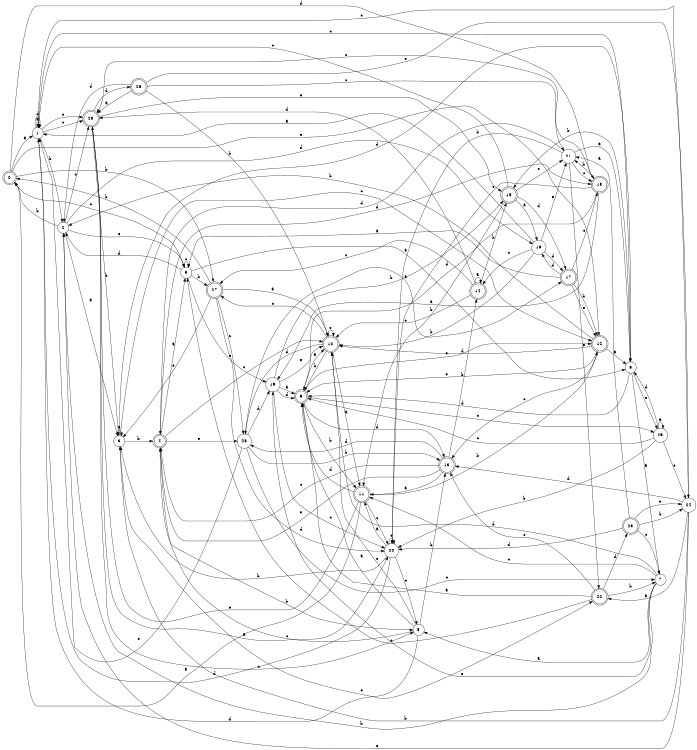 digraph n24_1 {
__start0 [label="" shape="none"];

rankdir=LR;
size="8,5";

s0 [style="rounded,filled", color="black", fillcolor="white" shape="doublecircle", label="0"];
s1 [style="filled", color="black", fillcolor="white" shape="circle", label="1"];
s2 [style="filled", color="black", fillcolor="white" shape="circle", label="2"];
s3 [style="filled", color="black", fillcolor="white" shape="circle", label="3"];
s4 [style="rounded,filled", color="black", fillcolor="white" shape="doublecircle", label="4"];
s5 [style="filled", color="black", fillcolor="white" shape="circle", label="5"];
s6 [style="filled", color="black", fillcolor="white" shape="circle", label="6"];
s7 [style="filled", color="black", fillcolor="white" shape="circle", label="7"];
s8 [style="filled", color="black", fillcolor="white" shape="circle", label="8"];
s9 [style="rounded,filled", color="black", fillcolor="white" shape="doublecircle", label="9"];
s10 [style="rounded,filled", color="black", fillcolor="white" shape="doublecircle", label="10"];
s11 [style="rounded,filled", color="black", fillcolor="white" shape="doublecircle", label="11"];
s12 [style="rounded,filled", color="black", fillcolor="white" shape="doublecircle", label="12"];
s13 [style="rounded,filled", color="black", fillcolor="white" shape="doublecircle", label="13"];
s14 [style="rounded,filled", color="black", fillcolor="white" shape="doublecircle", label="14"];
s15 [style="rounded,filled", color="black", fillcolor="white" shape="doublecircle", label="15"];
s16 [style="filled", color="black", fillcolor="white" shape="circle", label="16"];
s17 [style="rounded,filled", color="black", fillcolor="white" shape="doublecircle", label="17"];
s18 [style="rounded,filled", color="black", fillcolor="white" shape="doublecircle", label="18"];
s19 [style="filled", color="black", fillcolor="white" shape="circle", label="19"];
s20 [style="filled", color="black", fillcolor="white" shape="circle", label="20"];
s21 [style="filled", color="black", fillcolor="white" shape="circle", label="21"];
s22 [style="rounded,filled", color="black", fillcolor="white" shape="doublecircle", label="22"];
s23 [style="rounded,filled", color="black", fillcolor="white" shape="doublecircle", label="23"];
s24 [style="filled", color="black", fillcolor="white" shape="circle", label="24"];
s25 [style="rounded,filled", color="black", fillcolor="white" shape="doublecircle", label="25"];
s26 [style="rounded,filled", color="black", fillcolor="white" shape="doublecircle", label="26"];
s27 [style="rounded,filled", color="black", fillcolor="white" shape="doublecircle", label="27"];
s28 [style="filled", color="black", fillcolor="white" shape="circle", label="28"];
s29 [style="filled", color="black", fillcolor="white" shape="circle", label="29"];
s0 -> s1 [label="a"];
s0 -> s27 [label="b"];
s0 -> s5 [label="c"];
s0 -> s18 [label="d"];
s0 -> s12 [label="e"];
s1 -> s1 [label="a"];
s1 -> s2 [label="b"];
s1 -> s25 [label="c"];
s1 -> s1 [label="d"];
s1 -> s25 [label="e"];
s2 -> s3 [label="a"];
s2 -> s0 [label="b"];
s2 -> s25 [label="c"];
s2 -> s16 [label="d"];
s2 -> s5 [label="e"];
s3 -> s3 [label="a"];
s3 -> s4 [label="b"];
s3 -> s12 [label="c"];
s3 -> s6 [label="d"];
s3 -> s22 [label="e"];
s4 -> s5 [label="a"];
s4 -> s8 [label="b"];
s4 -> s10 [label="c"];
s4 -> s18 [label="d"];
s4 -> s28 [label="e"];
s5 -> s6 [label="a"];
s5 -> s27 [label="b"];
s5 -> s5 [label="c"];
s5 -> s2 [label="d"];
s5 -> s19 [label="e"];
s6 -> s7 [label="a"];
s6 -> s15 [label="b"];
s6 -> s1 [label="c"];
s6 -> s9 [label="d"];
s6 -> s29 [label="e"];
s7 -> s8 [label="a"];
s7 -> s2 [label="b"];
s7 -> s11 [label="c"];
s7 -> s10 [label="d"];
s7 -> s19 [label="e"];
s8 -> s9 [label="a"];
s8 -> s13 [label="b"];
s8 -> s4 [label="c"];
s8 -> s1 [label="d"];
s8 -> s10 [label="e"];
s9 -> s10 [label="a"];
s9 -> s11 [label="b"];
s9 -> s29 [label="c"];
s9 -> s13 [label="d"];
s9 -> s12 [label="e"];
s10 -> s11 [label="a"];
s10 -> s9 [label="b"];
s10 -> s27 [label="c"];
s10 -> s28 [label="d"];
s10 -> s10 [label="e"];
s11 -> s0 [label="a"];
s11 -> s12 [label="b"];
s11 -> s20 [label="c"];
s11 -> s9 [label="d"];
s11 -> s25 [label="e"];
s12 -> s6 [label="a"];
s12 -> s2 [label="b"];
s12 -> s13 [label="c"];
s12 -> s10 [label="d"];
s12 -> s9 [label="e"];
s13 -> s11 [label="a"];
s13 -> s14 [label="b"];
s13 -> s4 [label="c"];
s13 -> s28 [label="d"];
s13 -> s4 [label="e"];
s14 -> s14 [label="a"];
s14 -> s15 [label="b"];
s14 -> s27 [label="c"];
s14 -> s25 [label="d"];
s14 -> s10 [label="e"];
s15 -> s16 [label="a"];
s15 -> s11 [label="b"];
s15 -> s1 [label="c"];
s15 -> s17 [label="d"];
s15 -> s21 [label="e"];
s16 -> s1 [label="a"];
s16 -> s10 [label="b"];
s16 -> s14 [label="c"];
s16 -> s17 [label="d"];
s16 -> s21 [label="e"];
s17 -> s5 [label="a"];
s17 -> s12 [label="b"];
s17 -> s18 [label="c"];
s17 -> s16 [label="d"];
s17 -> s12 [label="e"];
s18 -> s19 [label="a"];
s18 -> s21 [label="b"];
s18 -> s25 [label="c"];
s18 -> s9 [label="d"];
s18 -> s20 [label="e"];
s19 -> s9 [label="a"];
s19 -> s15 [label="b"];
s19 -> s20 [label="c"];
s19 -> s9 [label="d"];
s19 -> s10 [label="e"];
s20 -> s11 [label="a"];
s20 -> s3 [label="b"];
s20 -> s8 [label="c"];
s20 -> s1 [label="d"];
s20 -> s20 [label="e"];
s21 -> s6 [label="a"];
s21 -> s20 [label="b"];
s21 -> s18 [label="c"];
s21 -> s4 [label="d"];
s21 -> s22 [label="e"];
s22 -> s9 [label="a"];
s22 -> s7 [label="b"];
s22 -> s5 [label="c"];
s22 -> s23 [label="d"];
s22 -> s13 [label="e"];
s23 -> s21 [label="a"];
s23 -> s24 [label="b"];
s23 -> s7 [label="c"];
s23 -> s20 [label="d"];
s23 -> s24 [label="e"];
s24 -> s22 [label="a"];
s24 -> s3 [label="b"];
s24 -> s1 [label="c"];
s24 -> s13 [label="d"];
s24 -> s2 [label="e"];
s25 -> s20 [label="a"];
s25 -> s3 [label="b"];
s25 -> s8 [label="c"];
s25 -> s26 [label="d"];
s25 -> s15 [label="e"];
s26 -> s25 [label="a"];
s26 -> s10 [label="b"];
s26 -> s21 [label="c"];
s26 -> s2 [label="d"];
s26 -> s24 [label="e"];
s27 -> s10 [label="a"];
s27 -> s0 [label="b"];
s27 -> s28 [label="c"];
s27 -> s20 [label="d"];
s27 -> s3 [label="e"];
s28 -> s17 [label="a"];
s28 -> s13 [label="b"];
s28 -> s7 [label="c"];
s28 -> s19 [label="d"];
s28 -> s1 [label="e"];
s29 -> s29 [label="a"];
s29 -> s20 [label="b"];
s29 -> s9 [label="c"];
s29 -> s6 [label="d"];
s29 -> s24 [label="e"];

}